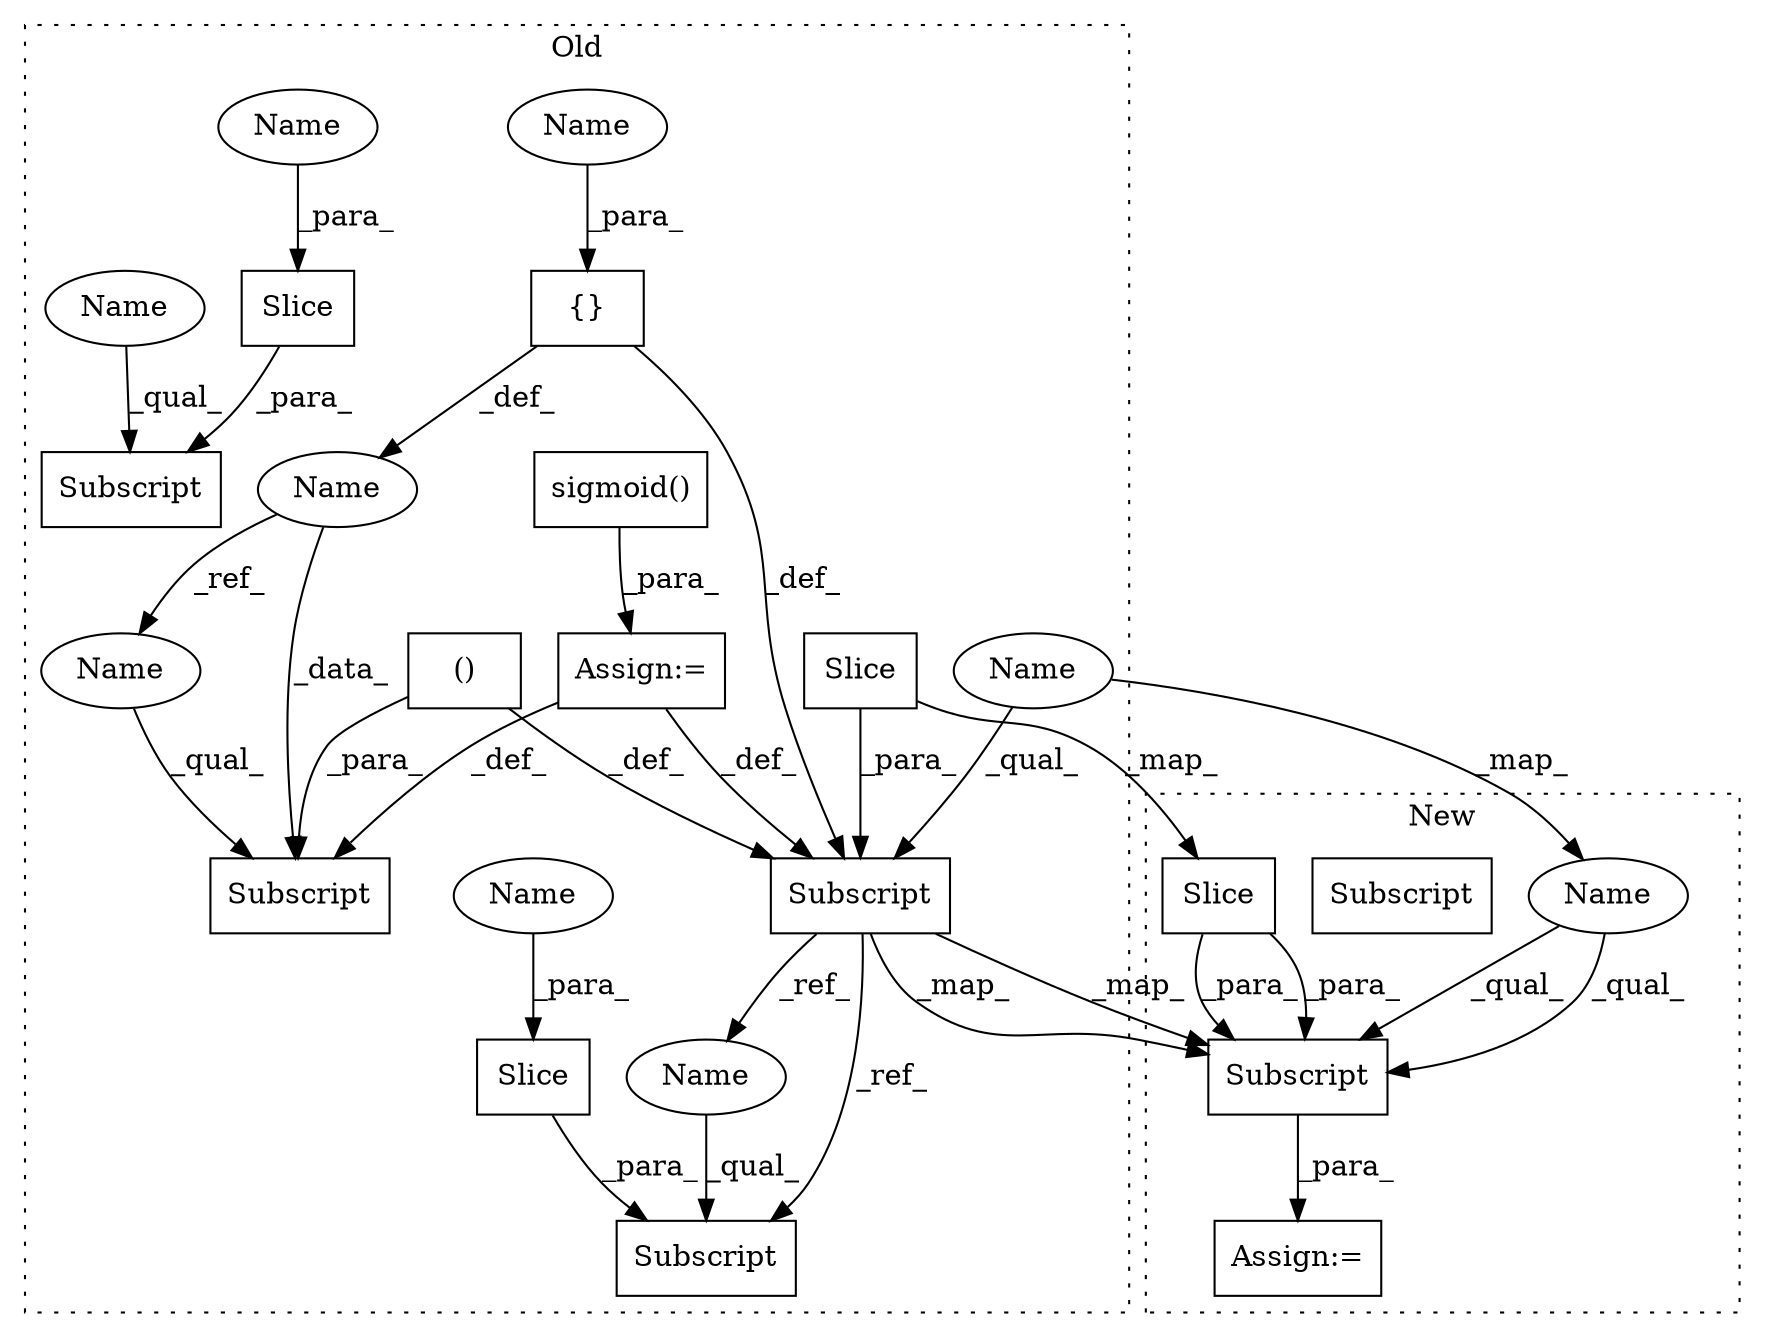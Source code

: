 digraph G {
subgraph cluster0 {
1 [label="Slice" a="80" s="7364" l="4" shape="box"];
3 [label="Subscript" a="63" s="7349,0" l="20,0" shape="box"];
5 [label="()" a="54" s="7265" l="3" shape="box"];
6 [label="{}" a="59" s="7206,7213" l="1,0" shape="box"];
7 [label="Subscript" a="63" s="7772,0" l="20,0" shape="box"];
8 [label="Subscript" a="63" s="7420,0" l="20,0" shape="box"];
9 [label="sigmoid()" a="75" s="7272,7293" l="14,1" shape="box"];
10 [label="Subscript" a="63" s="7247,0" l="22,0" shape="box"];
11 [label="Name" a="87" s="7175" l="16" shape="ellipse"];
12 [label="Slice" a="80" s="7435" l="4" shape="box"];
13 [label="Assign:=" a="68" s="7269" l="3" shape="box"];
14 [label="Slice" a="80" s="7787" l="4" shape="box"];
16 [label="Name" a="87" s="7207" l="3" shape="ellipse"];
17 [label="Name" a="87" s="7436" l="3" shape="ellipse"];
18 [label="Name" a="87" s="7788" l="3" shape="ellipse"];
19 [label="Name" a="87" s="7772" l="14" shape="ellipse"];
20 [label="Name" a="87" s="7420" l="14" shape="ellipse"];
21 [label="Name" a="87" s="7349" l="14" shape="ellipse"];
22 [label="Name" a="87" s="7247" l="16" shape="ellipse"];
label = "Old";
style="dotted";
}
subgraph cluster1 {
2 [label="Slice" a="80" s="6627" l="4" shape="box"];
4 [label="Subscript" a="63" s="6612,0" l="20,0" shape="box"];
15 [label="Assign:=" a="68" s="6609" l="3" shape="box"];
23 [label="Subscript" a="63" s="6612,0" l="20,0" shape="box"];
24 [label="Name" a="87" s="6612" l="14" shape="ellipse"];
label = "New";
style="dotted";
}
1 -> 2 [label="_map_"];
1 -> 3 [label="_para_"];
2 -> 23 [label="_para_"];
2 -> 23 [label="_para_"];
3 -> 23 [label="_map_"];
3 -> 23 [label="_map_"];
3 -> 19 [label="_ref_"];
3 -> 7 [label="_ref_"];
5 -> 3 [label="_def_"];
5 -> 10 [label="_para_"];
6 -> 11 [label="_def_"];
6 -> 3 [label="_def_"];
9 -> 13 [label="_para_"];
11 -> 22 [label="_ref_"];
11 -> 10 [label="_data_"];
12 -> 8 [label="_para_"];
13 -> 10 [label="_def_"];
13 -> 3 [label="_def_"];
14 -> 7 [label="_para_"];
16 -> 6 [label="_para_"];
17 -> 12 [label="_para_"];
18 -> 14 [label="_para_"];
19 -> 7 [label="_qual_"];
20 -> 8 [label="_qual_"];
21 -> 3 [label="_qual_"];
21 -> 24 [label="_map_"];
22 -> 10 [label="_qual_"];
23 -> 15 [label="_para_"];
24 -> 23 [label="_qual_"];
24 -> 23 [label="_qual_"];
}